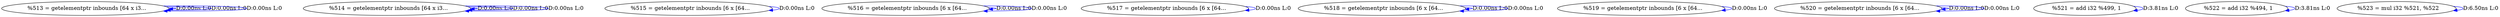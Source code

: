 digraph {
Node0x416d3d0[label="  %513 = getelementptr inbounds [64 x i3..."];
Node0x416d3d0 -> Node0x416d3d0[label="D:0.00ns L:0",color=blue];
Node0x416d3d0 -> Node0x416d3d0[label="D:0.00ns L:0",color=blue];
Node0x416d3d0 -> Node0x416d3d0[label="D:0.00ns L:0",color=blue];
Node0x416d510[label="  %514 = getelementptr inbounds [64 x i3..."];
Node0x416d510 -> Node0x416d510[label="D:0.00ns L:0",color=blue];
Node0x416d510 -> Node0x416d510[label="D:0.00ns L:0",color=blue];
Node0x416d510 -> Node0x416d510[label="D:0.00ns L:0",color=blue];
Node0x416d650[label="  %515 = getelementptr inbounds [6 x [64..."];
Node0x416d650 -> Node0x416d650[label="D:0.00ns L:0",color=blue];
Node0x416d790[label="  %516 = getelementptr inbounds [6 x [64..."];
Node0x416d790 -> Node0x416d790[label="D:0.00ns L:0",color=blue];
Node0x416d790 -> Node0x416d790[label="D:0.00ns L:0",color=blue];
Node0x416d8d0[label="  %517 = getelementptr inbounds [6 x [64..."];
Node0x416d8d0 -> Node0x416d8d0[label="D:0.00ns L:0",color=blue];
Node0x416da10[label="  %518 = getelementptr inbounds [6 x [64..."];
Node0x416da10 -> Node0x416da10[label="D:0.00ns L:0",color=blue];
Node0x416da10 -> Node0x416da10[label="D:0.00ns L:0",color=blue];
Node0x416db50[label="  %519 = getelementptr inbounds [6 x [64..."];
Node0x416db50 -> Node0x416db50[label="D:0.00ns L:0",color=blue];
Node0x416dc90[label="  %520 = getelementptr inbounds [6 x [64..."];
Node0x416dc90 -> Node0x416dc90[label="D:0.00ns L:0",color=blue];
Node0x416dc90 -> Node0x416dc90[label="D:0.00ns L:0",color=blue];
Node0x412e080[label="  %521 = add i32 %499, 1"];
Node0x412e080 -> Node0x412e080[label="D:3.81ns L:0",color=blue];
Node0x412e1c0[label="  %522 = add i32 %494, 1"];
Node0x412e1c0 -> Node0x412e1c0[label="D:3.81ns L:0",color=blue];
Node0x412e300[label="  %523 = mul i32 %521, %522"];
Node0x412e300 -> Node0x412e300[label="D:6.50ns L:0",color=blue];
}
